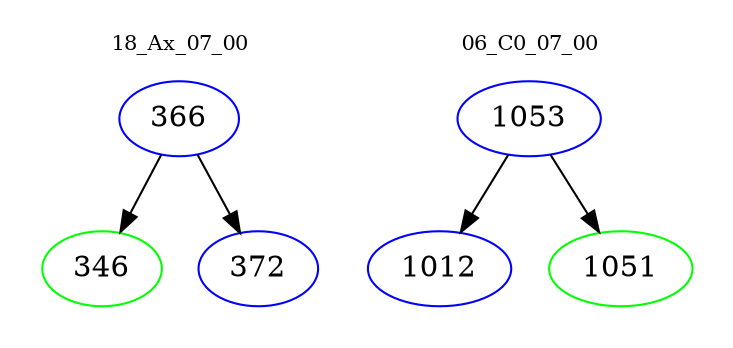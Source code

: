 digraph{
subgraph cluster_0 {
color = white
label = "18_Ax_07_00";
fontsize=10;
T0_366 [label="366", color="blue"]
T0_366 -> T0_346 [color="black"]
T0_346 [label="346", color="green"]
T0_366 -> T0_372 [color="black"]
T0_372 [label="372", color="blue"]
}
subgraph cluster_1 {
color = white
label = "06_C0_07_00";
fontsize=10;
T1_1053 [label="1053", color="blue"]
T1_1053 -> T1_1012 [color="black"]
T1_1012 [label="1012", color="blue"]
T1_1053 -> T1_1051 [color="black"]
T1_1051 [label="1051", color="green"]
}
}
